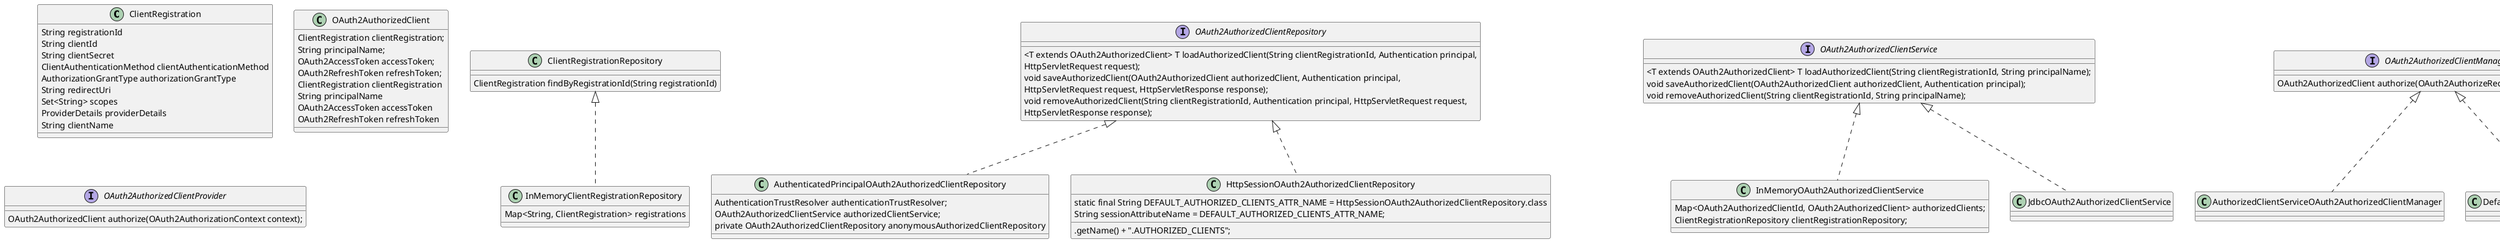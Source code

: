 @startuml
'https://plantuml.com/class-diagram

class ClientRegistration {
    String registrationId
    String clientId
    String clientSecret
    ClientAuthenticationMethod clientAuthenticationMethod
    AuthorizationGrantType authorizationGrantType
    String redirectUri
    Set<String> scopes
    ProviderDetails providerDetails
    String clientName
}

class ClientRegistrationRepository {
    ClientRegistration findByRegistrationId(String registrationId)
}

class OAuth2AuthorizedClient {
	ClientRegistration clientRegistration;
	String principalName;
	OAuth2AccessToken accessToken;
	OAuth2RefreshToken refreshToken;
}
class InMemoryClientRegistrationRepository implements ClientRegistrationRepository {
    Map<String, ClientRegistration> registrations
}

class OAuth2AuthorizedClient{
    ClientRegistration clientRegistration
    String principalName
    OAuth2AccessToken accessToken
    OAuth2RefreshToken refreshToken
}

interface OAuth2AuthorizedClientRepository {
	<T extends OAuth2AuthorizedClient> T loadAuthorizedClient(String clientRegistrationId, Authentication principal,
			HttpServletRequest request);
	void saveAuthorizedClient(OAuth2AuthorizedClient authorizedClient, Authentication principal,
			HttpServletRequest request, HttpServletResponse response);
	void removeAuthorizedClient(String clientRegistrationId, Authentication principal, HttpServletRequest request,
			HttpServletResponse response);
}

interface OAuth2AuthorizedClientService {
	<T extends OAuth2AuthorizedClient> T loadAuthorizedClient(String clientRegistrationId, String principalName);
	void saveAuthorizedClient(OAuth2AuthorizedClient authorizedClient, Authentication principal);
	void removeAuthorizedClient(String clientRegistrationId, String principalName);
}

class AuthenticatedPrincipalOAuth2AuthorizedClientRepository implements OAuth2AuthorizedClientRepository {
	AuthenticationTrustResolver authenticationTrustResolver;
	OAuth2AuthorizedClientService authorizedClientService;
	private OAuth2AuthorizedClientRepository anonymousAuthorizedClientRepository
}
class HttpSessionOAuth2AuthorizedClientRepository implements OAuth2AuthorizedClientRepository {
	static final String DEFAULT_AUTHORIZED_CLIENTS_ATTR_NAME = HttpSessionOAuth2AuthorizedClientRepository.class
			.getName() + ".AUTHORIZED_CLIENTS";
	String sessionAttributeName = DEFAULT_AUTHORIZED_CLIENTS_ATTR_NAME;
}

class InMemoryOAuth2AuthorizedClientService implements OAuth2AuthorizedClientService {
	Map<OAuth2AuthorizedClientId, OAuth2AuthorizedClient> authorizedClients;
	ClientRegistrationRepository clientRegistrationRepository;
}

class JdbcOAuth2AuthorizedClientService implements OAuth2AuthorizedClientService {
}

interface OAuth2AuthorizedClientManager {
	OAuth2AuthorizedClient authorize(OAuth2AuthorizeRequest authorizeRequest);
}
class AuthorizedClientServiceOAuth2AuthorizedClientManager implements OAuth2AuthorizedClientManager {

}

class DefaultOAuth2AuthorizedClientManager implements OAuth2AuthorizedClientManager {
}

interface OAuth2AuthorizedClientProvider {
	OAuth2AuthorizedClient authorize(OAuth2AuthorizationContext context);

}
@enduml